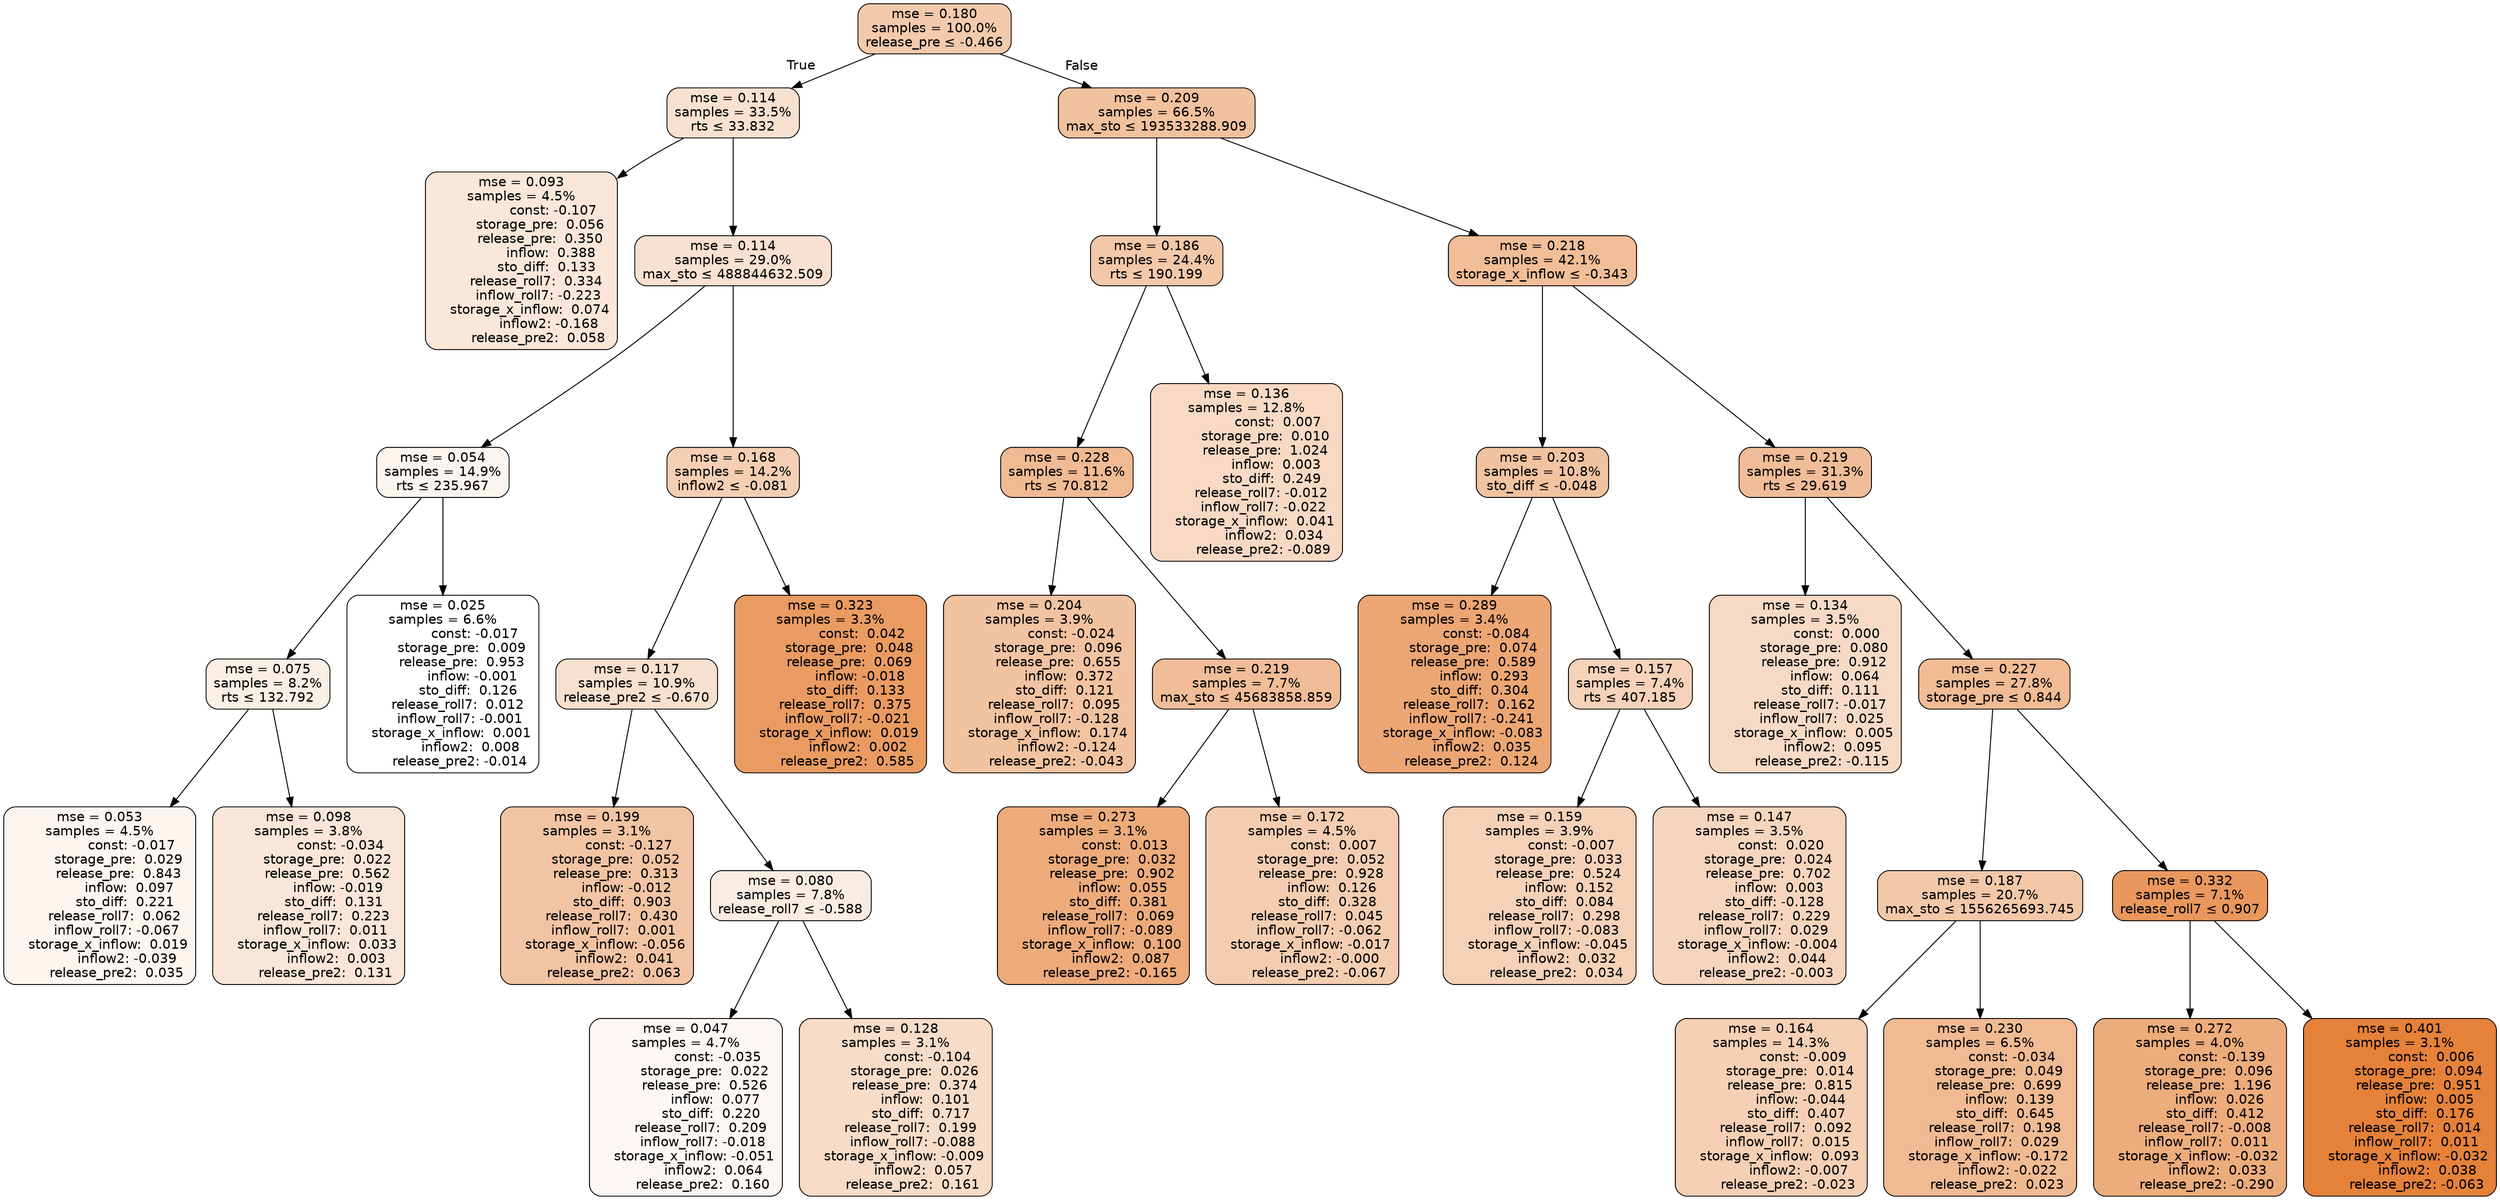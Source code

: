 digraph tree {
bgcolor="transparent"
node [shape=rectangle, style="filled, rounded", color="black", fontname=helvetica] ;
edge [fontname=helvetica] ;
	"0" [label="mse = 0.180
samples = 100.0%
release_pre &le; -0.466", fillcolor="#f4caad"]
	"1" [label="mse = 0.114
samples = 33.5%
rts &le; 33.832", fillcolor="#f8e1cf"]
	"2" [label="mse = 0.093
samples = 4.5%
               const: -0.107
         storage_pre:  0.056
         release_pre:  0.350
              inflow:  0.388
            sto_diff:  0.133
       release_roll7:  0.334
        inflow_roll7: -0.223
    storage_x_inflow:  0.074
             inflow2: -0.168
        release_pre2:  0.058", fillcolor="#fae7da"]
	"3" [label="mse = 0.114
samples = 29.0%
max_sto &le; 488844632.509", fillcolor="#f8e1d0"]
	"4" [label="mse = 0.054
samples = 14.9%
rts &le; 235.967", fillcolor="#fcf5ef"]
	"5" [label="mse = 0.075
samples = 8.2%
rts &le; 132.792", fillcolor="#fbeee4"]
	"6" [label="mse = 0.053
samples = 4.5%
               const: -0.017
         storage_pre:  0.029
         release_pre:  0.843
              inflow:  0.097
            sto_diff:  0.221
       release_roll7:  0.062
        inflow_roll7: -0.067
    storage_x_inflow:  0.019
             inflow2: -0.039
        release_pre2:  0.035", fillcolor="#fdf5f0"]
	"7" [label="mse = 0.098
samples = 3.8%
               const: -0.034
         storage_pre:  0.022
         release_pre:  0.562
              inflow: -0.019
            sto_diff:  0.131
       release_roll7:  0.223
        inflow_roll7:  0.011
    storage_x_inflow:  0.033
             inflow2:  0.003
        release_pre2:  0.131", fillcolor="#f9e6d8"]
	"8" [label="mse = 0.025
samples = 6.6%
               const: -0.017
         storage_pre:  0.009
         release_pre:  0.953
              inflow: -0.001
            sto_diff:  0.126
       release_roll7:  0.012
        inflow_roll7: -0.001
    storage_x_inflow:  0.001
             inflow2:  0.008
        release_pre2: -0.014", fillcolor="#ffffff"]
	"9" [label="mse = 0.168
samples = 14.2%
inflow2 &le; -0.081", fillcolor="#f5cfb3"]
	"10" [label="mse = 0.117
samples = 10.9%
release_pre2 &le; -0.670", fillcolor="#f8e0ce"]
	"11" [label="mse = 0.199
samples = 3.1%
               const: -0.127
         storage_pre:  0.052
         release_pre:  0.313
              inflow: -0.012
            sto_diff:  0.903
       release_roll7:  0.430
        inflow_roll7:  0.001
    storage_x_inflow: -0.056
             inflow2:  0.041
        release_pre2:  0.063", fillcolor="#f2c4a3"]
	"12" [label="mse = 0.080
samples = 7.8%
release_roll7 &le; -0.588", fillcolor="#fbece1"]
	"13" [label="mse = 0.047
samples = 4.7%
               const: -0.035
         storage_pre:  0.022
         release_pre:  0.526
              inflow:  0.077
            sto_diff:  0.220
       release_roll7:  0.209
        inflow_roll7: -0.018
    storage_x_inflow: -0.051
             inflow2:  0.064
        release_pre2:  0.160", fillcolor="#fdf7f3"]
	"14" [label="mse = 0.128
samples = 3.1%
               const: -0.104
         storage_pre:  0.026
         release_pre:  0.374
              inflow:  0.101
            sto_diff:  0.717
       release_roll7:  0.199
        inflow_roll7: -0.088
    storage_x_inflow: -0.009
             inflow2:  0.057
        release_pre2:  0.161", fillcolor="#f7dcc8"]
	"15" [label="mse = 0.323
samples = 3.3%
               const:  0.042
         storage_pre:  0.048
         release_pre:  0.069
              inflow: -0.018
            sto_diff:  0.133
       release_roll7:  0.375
        inflow_roll7: -0.021
    storage_x_inflow:  0.019
             inflow2:  0.002
        release_pre2:  0.585", fillcolor="#ea9b61"]
	"16" [label="mse = 0.209
samples = 66.5%
max_sto &le; 193533288.909", fillcolor="#f2c19d"]
	"17" [label="mse = 0.186
samples = 24.4%
rts &le; 190.199", fillcolor="#f3c8a9"]
	"18" [label="mse = 0.228
samples = 11.6%
rts &le; 70.812", fillcolor="#f0ba93"]
	"19" [label="mse = 0.204
samples = 3.9%
               const: -0.024
         storage_pre:  0.096
         release_pre:  0.655
              inflow:  0.372
            sto_diff:  0.121
       release_roll7:  0.095
        inflow_roll7: -0.128
    storage_x_inflow:  0.174
             inflow2: -0.124
        release_pre2: -0.043", fillcolor="#f2c3a0"]
	"20" [label="mse = 0.219
samples = 7.7%
max_sto &le; 45683858.859", fillcolor="#f1bd98"]
	"21" [label="mse = 0.273
samples = 3.1%
               const:  0.013
         storage_pre:  0.032
         release_pre:  0.902
              inflow:  0.055
            sto_diff:  0.381
       release_roll7:  0.069
        inflow_roll7: -0.089
    storage_x_inflow:  0.100
             inflow2:  0.087
        release_pre2: -0.165", fillcolor="#edab7b"]
	"22" [label="mse = 0.172
samples = 4.5%
               const:  0.007
         storage_pre:  0.052
         release_pre:  0.928
              inflow:  0.126
            sto_diff:  0.328
       release_roll7:  0.045
        inflow_roll7: -0.062
    storage_x_inflow: -0.017
             inflow2: -0.000
        release_pre2: -0.067", fillcolor="#f4cdb1"]
	"23" [label="mse = 0.136
samples = 12.8%
               const:  0.007
         storage_pre:  0.010
         release_pre:  1.024
              inflow:  0.003
            sto_diff:  0.249
       release_roll7: -0.012
        inflow_roll7: -0.022
    storage_x_inflow:  0.041
             inflow2:  0.034
        release_pre2: -0.089", fillcolor="#f7d9c4"]
	"24" [label="mse = 0.218
samples = 42.1%
storage_x_inflow &le; -0.343", fillcolor="#f1be98"]
	"25" [label="mse = 0.203
samples = 10.8%
sto_diff &le; -0.048", fillcolor="#f2c3a0"]
	"26" [label="mse = 0.289
samples = 3.4%
               const: -0.084
         storage_pre:  0.074
         release_pre:  0.589
              inflow:  0.293
            sto_diff:  0.304
       release_roll7:  0.162
        inflow_roll7: -0.241
    storage_x_inflow: -0.083
             inflow2:  0.035
        release_pre2:  0.124", fillcolor="#eca673"]
	"27" [label="mse = 0.157
samples = 7.4%
rts &le; 407.185", fillcolor="#f5d2b9"]
	"28" [label="mse = 0.159
samples = 3.9%
               const: -0.007
         storage_pre:  0.033
         release_pre:  0.524
              inflow:  0.152
            sto_diff:  0.084
       release_roll7:  0.298
        inflow_roll7: -0.083
    storage_x_inflow: -0.045
             inflow2:  0.032
        release_pre2:  0.034", fillcolor="#f5d1b8"]
	"29" [label="mse = 0.147
samples = 3.5%
               const:  0.020
         storage_pre:  0.024
         release_pre:  0.702
              inflow:  0.003
            sto_diff: -0.128
       release_roll7:  0.229
        inflow_roll7:  0.029
    storage_x_inflow: -0.004
             inflow2:  0.044
        release_pre2: -0.003", fillcolor="#f6d5be"]
	"30" [label="mse = 0.219
samples = 31.3%
rts &le; 29.619", fillcolor="#f1bd98"]
	"31" [label="mse = 0.134
samples = 3.5%
               const:  0.000
         storage_pre:  0.080
         release_pre:  0.912
              inflow:  0.064
            sto_diff:  0.111
       release_roll7: -0.017
        inflow_roll7:  0.025
    storage_x_inflow:  0.005
             inflow2:  0.095
        release_pre2: -0.115", fillcolor="#f7dac5"]
	"32" [label="mse = 0.227
samples = 27.8%
storage_pre &le; 0.844", fillcolor="#f1bb94"]
	"33" [label="mse = 0.187
samples = 20.7%
max_sto &le; 1556265693.745", fillcolor="#f3c8a9"]
	"34" [label="mse = 0.164
samples = 14.3%
               const: -0.009
         storage_pre:  0.014
         release_pre:  0.815
              inflow: -0.044
            sto_diff:  0.407
       release_roll7:  0.092
        inflow_roll7:  0.015
    storage_x_inflow:  0.093
             inflow2: -0.007
        release_pre2: -0.023", fillcolor="#f5d0b5"]
	"35" [label="mse = 0.230
samples = 6.5%
               const: -0.034
         storage_pre:  0.049
         release_pre:  0.699
              inflow:  0.139
            sto_diff:  0.645
       release_roll7:  0.198
        inflow_roll7:  0.029
    storage_x_inflow: -0.172
             inflow2: -0.022
        release_pre2:  0.023", fillcolor="#f0ba92"]
	"36" [label="mse = 0.332
samples = 7.1%
release_roll7 &le; 0.907", fillcolor="#e9975d"]
	"37" [label="mse = 0.272
samples = 4.0%
               const: -0.139
         storage_pre:  0.096
         release_pre:  1.196
              inflow:  0.026
            sto_diff:  0.412
       release_roll7: -0.008
        inflow_roll7:  0.011
    storage_x_inflow: -0.032
             inflow2:  0.033
        release_pre2: -0.290", fillcolor="#edac7c"]
	"38" [label="mse = 0.401
samples = 3.1%
               const:  0.006
         storage_pre:  0.094
         release_pre:  0.951
              inflow:  0.005
            sto_diff:  0.176
       release_roll7:  0.014
        inflow_roll7:  0.011
    storage_x_inflow: -0.032
             inflow2:  0.038
        release_pre2: -0.063", fillcolor="#e58139"]

	"0" -> "1" [labeldistance=2.5, labelangle=45, headlabel="True"]
	"1" -> "2"
	"1" -> "3"
	"3" -> "4"
	"4" -> "5"
	"5" -> "6"
	"5" -> "7"
	"4" -> "8"
	"3" -> "9"
	"9" -> "10"
	"10" -> "11"
	"10" -> "12"
	"12" -> "13"
	"12" -> "14"
	"9" -> "15"
	"0" -> "16" [labeldistance=2.5, labelangle=-45, headlabel="False"]
	"16" -> "17"
	"17" -> "18"
	"18" -> "19"
	"18" -> "20"
	"20" -> "21"
	"20" -> "22"
	"17" -> "23"
	"16" -> "24"
	"24" -> "25"
	"25" -> "26"
	"25" -> "27"
	"27" -> "28"
	"27" -> "29"
	"24" -> "30"
	"30" -> "31"
	"30" -> "32"
	"32" -> "33"
	"33" -> "34"
	"33" -> "35"
	"32" -> "36"
	"36" -> "37"
	"36" -> "38"
}
